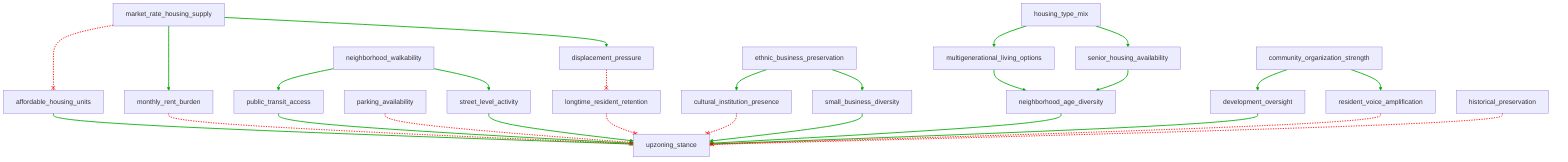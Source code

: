 flowchart TD
    n1[market_rate_housing_supply]
    n5[ethnic_business_preservation]
    n6[neighborhood_walkability]
    n8[parking_availability]
    n13[housing_type_mix]
    n17[community_organization_strength]
    n20[historical_preservation]
    n2[affordable_housing_units]
    n3[monthly_rent_burden]
    n4[displacement_pressure]
    n11[cultural_institution_presence]
    n12[small_business_diversity]
    n7[public_transit_access]
    n9[street_level_activity]
    n14[multigenerational_living_options]
    n15[senior_housing_availability]
    n18[development_oversight]
    n19[resident_voice_amplification]
    n10[longtime_resident_retention]
    n16[neighborhood_age_diversity]
    n21[upzoning_stance]
    n1 --x n2
    n1 --> n3
    n1 --> n4
    n2 --> n21
    n3 --x n21
    n4 --x n10
    n5 --> n11
    n5 --> n12
    n6 --> n7
    n6 --> n9
    n7 --> n21
    n8 --x n21
    n9 --> n21
    n10 --x n21
    n11 --x n21
    n12 --> n21
    n13 --> n14
    n13 --> n15
    n14 --> n16
    n15 --> n16
    n16 --> n21
    n17 --> n18
    n17 --> n19
    n18 --> n21
    n19 --x n21
    n20 --x n21
    linkStyle 0 stroke:#FF0000,stroke-dasharray:3,stroke-width:2px
    linkStyle 1 stroke:#00AA00,stroke-width:2px
    linkStyle 2 stroke:#00AA00,stroke-width:2px
    linkStyle 3 stroke:#00AA00,stroke-width:2px
    linkStyle 4 stroke:#FF0000,stroke-dasharray:3,stroke-width:2px
    linkStyle 5 stroke:#FF0000,stroke-dasharray:3,stroke-width:2px
    linkStyle 6 stroke:#00AA00,stroke-width:2px
    linkStyle 7 stroke:#00AA00,stroke-width:2px
    linkStyle 8 stroke:#00AA00,stroke-width:2px
    linkStyle 9 stroke:#00AA00,stroke-width:2px
    linkStyle 10 stroke:#00AA00,stroke-width:2px
    linkStyle 11 stroke:#FF0000,stroke-dasharray:3,stroke-width:2px
    linkStyle 12 stroke:#00AA00,stroke-width:2px
    linkStyle 13 stroke:#FF0000,stroke-dasharray:3,stroke-width:2px
    linkStyle 14 stroke:#FF0000,stroke-dasharray:3,stroke-width:2px
    linkStyle 15 stroke:#00AA00,stroke-width:2px
    linkStyle 16 stroke:#00AA00,stroke-width:2px
    linkStyle 17 stroke:#00AA00,stroke-width:2px
    linkStyle 18 stroke:#00AA00,stroke-width:2px
    linkStyle 19 stroke:#00AA00,stroke-width:2px
    linkStyle 20 stroke:#00AA00,stroke-width:2px
    linkStyle 21 stroke:#00AA00,stroke-width:2px
    linkStyle 22 stroke:#00AA00,stroke-width:2px
    linkStyle 23 stroke:#00AA00,stroke-width:2px
    linkStyle 24 stroke:#FF0000,stroke-dasharray:3,stroke-width:2px
    linkStyle 25 stroke:#FF0000,stroke-dasharray:3,stroke-width:2px